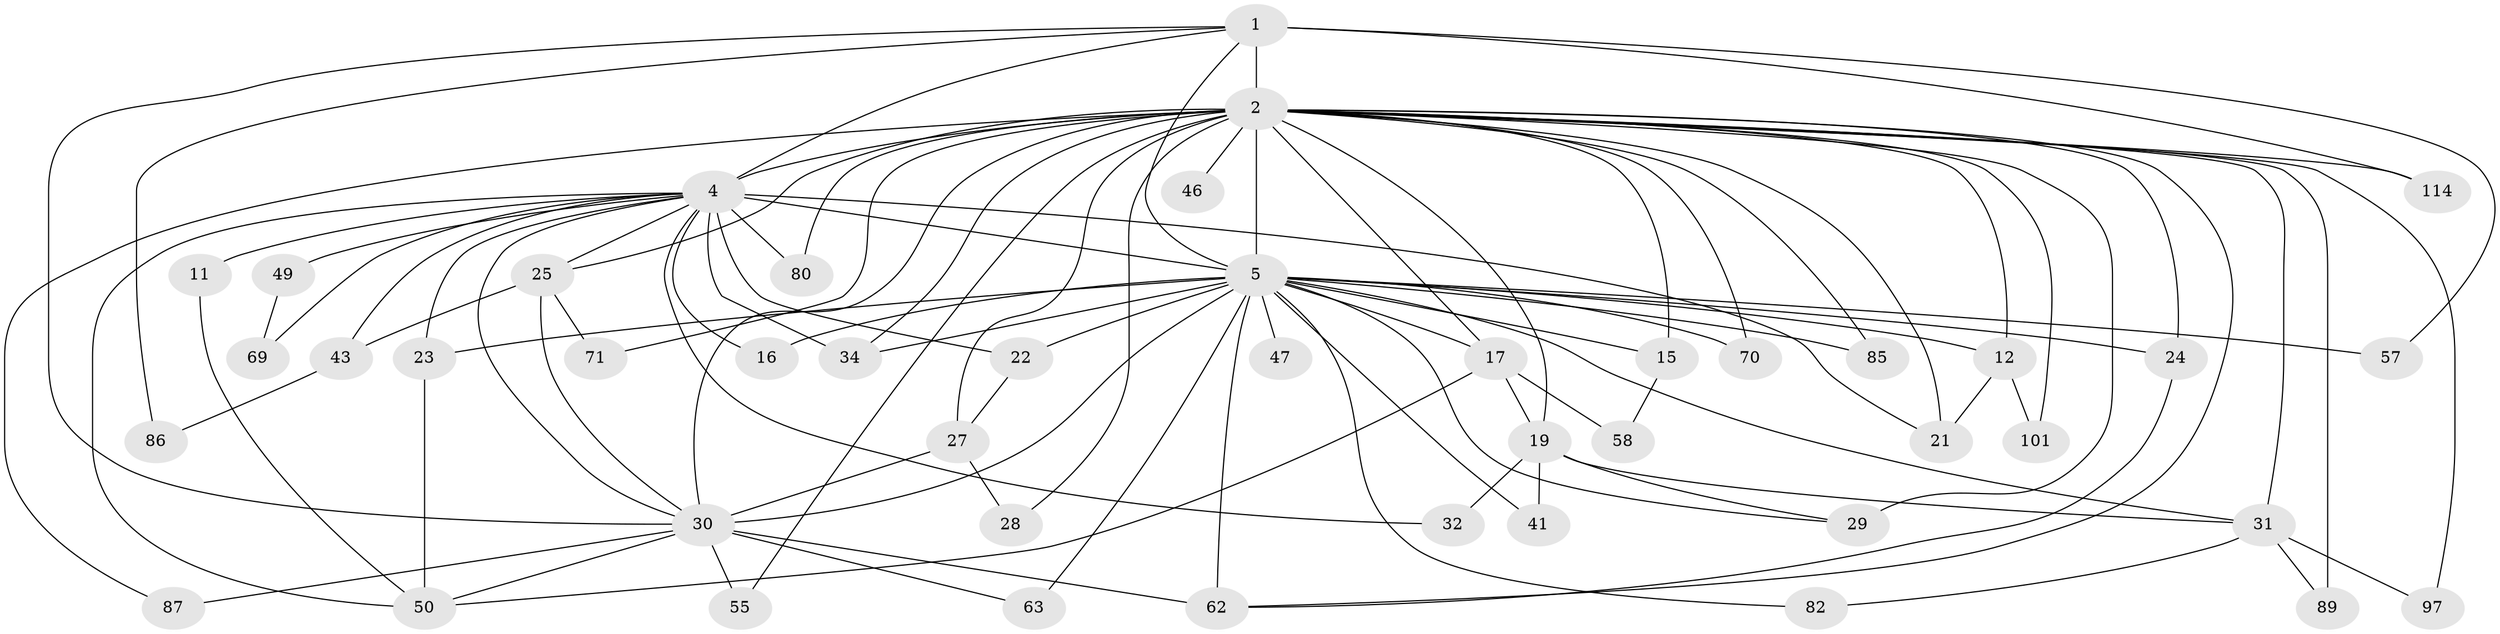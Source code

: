 // original degree distribution, {17: 0.008771929824561403, 30: 0.008771929824561403, 20: 0.017543859649122806, 12: 0.008771929824561403, 23: 0.008771929824561403, 18: 0.008771929824561403, 22: 0.008771929824561403, 27: 0.008771929824561403, 19: 0.008771929824561403, 3: 0.19298245614035087, 5: 0.043859649122807015, 8: 0.02631578947368421, 4: 0.09649122807017543, 6: 0.017543859649122806, 2: 0.5263157894736842, 7: 0.008771929824561403}
// Generated by graph-tools (version 1.1) at 2025/17/03/04/25 18:17:34]
// undirected, 45 vertices, 97 edges
graph export_dot {
graph [start="1"]
  node [color=gray90,style=filled];
  1 [super="+48+84"];
  2 [super="+37+8+88+76+72+10+53+3+35"];
  4 [super="+111+9"];
  5 [super="+14+96+74+6"];
  11;
  12 [super="+59"];
  15 [super="+99"];
  16;
  17;
  19 [super="+45"];
  21;
  22;
  23 [super="+52"];
  24;
  25 [super="+36"];
  27;
  28;
  29 [super="+109"];
  30 [super="+33"];
  31 [super="+39"];
  32;
  34 [super="+40"];
  41;
  43;
  46;
  47;
  49;
  50 [super="+61"];
  55;
  57;
  58;
  62 [super="+73"];
  63;
  69;
  70;
  71;
  80;
  82;
  85;
  86;
  87;
  89 [super="+113+110"];
  97;
  101;
  114;
  1 -- 2 [weight=9];
  1 -- 4 [weight=2];
  1 -- 5 [weight=3];
  1 -- 57;
  1 -- 86;
  1 -- 114;
  1 -- 30;
  2 -- 4 [weight=14];
  2 -- 5 [weight=16];
  2 -- 15 [weight=2];
  2 -- 29 [weight=2];
  2 -- 46 [weight=2];
  2 -- 71;
  2 -- 80;
  2 -- 89 [weight=3];
  2 -- 21;
  2 -- 31 [weight=3];
  2 -- 17;
  2 -- 85;
  2 -- 25;
  2 -- 27 [weight=2];
  2 -- 28;
  2 -- 97;
  2 -- 19 [weight=2];
  2 -- 101;
  2 -- 114;
  2 -- 62;
  2 -- 70;
  2 -- 12 [weight=2];
  2 -- 30 [weight=6];
  2 -- 34;
  2 -- 87;
  2 -- 24;
  2 -- 55;
  4 -- 5 [weight=6];
  4 -- 21;
  4 -- 30 [weight=2];
  4 -- 69;
  4 -- 11;
  4 -- 80 [weight=2];
  4 -- 16;
  4 -- 22;
  4 -- 23;
  4 -- 25;
  4 -- 32;
  4 -- 34;
  4 -- 43;
  4 -- 49;
  4 -- 50;
  5 -- 16 [weight=2];
  5 -- 17;
  5 -- 22;
  5 -- 34;
  5 -- 63;
  5 -- 70;
  5 -- 47 [weight=2];
  5 -- 15;
  5 -- 82;
  5 -- 30 [weight=3];
  5 -- 62;
  5 -- 29;
  5 -- 12 [weight=2];
  5 -- 41;
  5 -- 85;
  5 -- 23;
  5 -- 24;
  5 -- 57;
  5 -- 31;
  11 -- 50;
  12 -- 21;
  12 -- 101;
  15 -- 58;
  17 -- 19;
  17 -- 58;
  17 -- 50;
  19 -- 32;
  19 -- 41;
  19 -- 29;
  19 -- 31;
  22 -- 27;
  23 -- 50;
  24 -- 62;
  25 -- 43;
  25 -- 30;
  25 -- 71;
  27 -- 28;
  27 -- 30;
  30 -- 63;
  30 -- 87;
  30 -- 50;
  30 -- 55;
  30 -- 62 [weight=2];
  31 -- 82;
  31 -- 89;
  31 -- 97;
  43 -- 86;
  49 -- 69;
}
